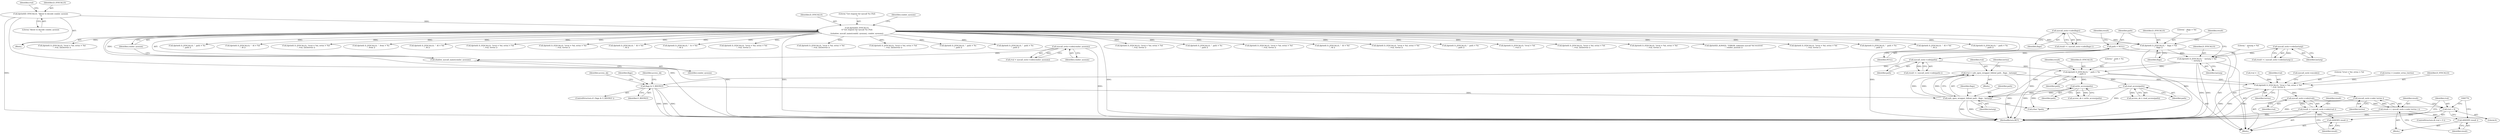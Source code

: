 digraph "0_htcondor_5e5571d1a431eb3c61977b6dd6ec90186ef79867_4@API" {
"1000731" [label="(Call,rval = safe_open_wrapper_follow( path , flags , lastarg))"];
"1000733" [label="(Call,safe_open_wrapper_follow( path , flags , lastarg))"];
"1000723" [label="(Call,write_access(path))"];
"1000698" [label="(Call,dprintf( D_SYSCALLS, \"  path = %s\n\", path ))"];
"1000687" [label="(Call,dprintf( D_SYSCALLS, \"  lastarg = %d\n\", lastarg ))"];
"1000677" [label="(Call,dprintf( D_SYSCALLS, \"  flags = %d\n\", flags ))"];
"1000224" [label="(Call,dprintf(D_SYSCALLS,\n\t\t\"Got request for syscall %s (%d)\n\",\n\t\tshadow_syscall_name(condor_sysnum), condor_sysnum))"];
"1000158" [label="(Call,dprintf(D_SYSCALLS, \"About to decode condor_sysnum\n\"))"];
"1000227" [label="(Call,shadow_syscall_name(condor_sysnum))"];
"1000163" [label="(Call,syscall_sock->code(condor_sysnum))"];
"1000673" [label="(Call,syscall_sock->code(flags))"];
"1000683" [label="(Call,syscall_sock->code(lastarg))"];
"1000696" [label="(Call,syscall_sock->code(path))"];
"1000691" [label="(Call,path = NULL)"];
"1000717" [label="(Call,read_access(path))"];
"1000711" [label="(Call,flags & O_RDONLY)"];
"1000751" [label="(Call,dprintf( D_SYSCALLS, \"\trval = %d, errno = %d\n\", rval, terrno ))"];
"1000759" [label="(Call,syscall_sock->code(rval))"];
"1000757" [label="(Call,result = ( syscall_sock->code(rval) ))"];
"1000761" [label="(Call,ASSERT( result ))"];
"1000764" [label="(Call,rval < 0)"];
"1000770" [label="(Call,syscall_sock->code( terrno ))"];
"1000768" [label="(Call,result = ( syscall_sock->code( terrno ) ))"];
"1000772" [label="(Call,ASSERT( result ))"];
"1000637" [label="(Call,dprintf( D_SYSCALLS, \"\trval = %d, errno = %d\n\", rval, terrno ))"];
"1001470" [label="(Call,dprintf( D_SYSCALLS, \"  path = %s\n\", path ))"];
"1000739" [label="(Call,rval = -1)"];
"1000730" [label="(Block,)"];
"1000227" [label="(Call,shadow_syscall_name(condor_sysnum))"];
"1000765" [label="(Identifier,rval)"];
"1000668" [label="(Block,)"];
"1000673" [label="(Call,syscall_sock->code(flags))"];
"1000701" [label="(Identifier,path)"];
"1001339" [label="(Call,dprintf( D_SYSCALLS, \"\trval = %d, errno = %d\n\", rval, terrno ))"];
"1000767" [label="(Block,)"];
"1000736" [label="(Identifier,lastarg)"];
"1000679" [label="(Literal,\"  flags = %d\n\")"];
"1000793" [label="(Call,dprintf( D_SYSCALLS, \"  fd = %d\n\", fd ))"];
"1000687" [label="(Call,dprintf( D_SYSCALLS, \"  lastarg = %d\n\", lastarg ))"];
"1000770" [label="(Call,syscall_sock->code( terrno ))"];
"1000161" [label="(Call,rval = syscall_sock->code(condor_sysnum))"];
"1000374" [label="(Call,dprintf( D_SYSCALLS, \"\trval = %d, errno = %d\n\", rval, terrno ))"];
"1000107" [label="(Block,)"];
"1000690" [label="(Identifier,lastarg)"];
"1000718" [label="(Identifier,path)"];
"1002289" [label="(Call,dprintf( D_SYSCALLS, \"  path = %s\n\", path ))"];
"1001682" [label="(Call,dprintf( D_SYSCALLS, \"\trval = %d\n\", rval ))"];
"1001623" [label="(Call,dprintf( D_SYSCALLS, \"\trval = %d, errno = %d\n\", rval, (int)terrno ))"];
"1000723" [label="(Call,write_access(path))"];
"1000733" [label="(Call,safe_open_wrapper_follow( path , flags , lastarg))"];
"1000731" [label="(Call,rval = safe_open_wrapper_follow( path , flags , lastarg))"];
"1000751" [label="(Call,dprintf( D_SYSCALLS, \"\trval = %d, errno = %d\n\", rval, terrno ))"];
"1000735" [label="(Identifier,flags)"];
"1000773" [label="(Identifier,result)"];
"1000589" [label="(Call,dprintf( D_SYSCALLS, \"\trval = %d, errno = %d\n\", rval, terrno ))"];
"1000758" [label="(Identifier,result)"];
"1000732" [label="(Identifier,rval)"];
"1000689" [label="(Literal,\"  lastarg = %d\n\")"];
"1002463" [label="(Call,dprintf(D_ALWAYS, \"ERROR: unknown syscall %d received\n\", condor_sysnum ))"];
"1000441" [label="(Call,dprintf( D_SYSCALLS, \"\trval = %d, errno = %d\n\", rval, terrno ))"];
"1000747" [label="(Identifier,terrno)"];
"1000682" [label="(Identifier,result)"];
"1000681" [label="(Call,result = ( syscall_sock->code(lastarg) ))"];
"1000717" [label="(Call,read_access(path))"];
"1000761" [label="(Call,ASSERT( result ))"];
"1000768" [label="(Call,result = ( syscall_sock->code( terrno ) ))"];
"1000691" [label="(Call,path = NULL)"];
"1000711" [label="(Call,flags & O_RDONLY)"];
"1001141" [label="(Call,dprintf( D_SYSCALLS, \"  path = %s\n\", path ))"];
"1000775" [label="(Call,(char *)path)"];
"1000225" [label="(Identifier,D_SYSCALLS)"];
"1000162" [label="(Identifier,rval)"];
"1000699" [label="(Identifier,D_SYSCALLS)"];
"1000680" [label="(Identifier,flags)"];
"1000754" [label="(Identifier,rval)"];
"1000697" [label="(Identifier,path)"];
"1000160" [label="(Literal,\"About to decode condor_sysnum\n\")"];
"1000700" [label="(Literal,\"  path = %s\n\")"];
"1000164" [label="(Identifier,condor_sysnum)"];
"1000756" [label="(Call,syscall_sock->encode())"];
"1000696" [label="(Call,syscall_sock->code(path))"];
"1000755" [label="(Identifier,terrno)"];
"1000692" [label="(Identifier,path)"];
"1000695" [label="(Identifier,result)"];
"1001055" [label="(Call,dprintf( D_SYSCALLS, \"  fd = %d\n\", fd ))"];
"1000710" [label="(ControlStructure,if ( flags & O_RDONLY ))"];
"1002373" [label="(Call,dprintf( D_SYSCALLS, \"  path = %s\n\", path ))"];
"1000694" [label="(Call,result = ( syscall_sock->code(path) ))"];
"1001730" [label="(Call,dprintf( D_SYSCALLS, \"\trval = %d, errno = %d\n\", rval, (int)terrno ))"];
"1000677" [label="(Call,dprintf( D_SYSCALLS, \"  flags = %d\n\", flags ))"];
"1000688" [label="(Identifier,D_SYSCALLS)"];
"1002472" [label="(MethodReturn,RET)"];
"1000753" [label="(Literal,\"\trval = %d, errno = %d\n\")"];
"1000693" [label="(Identifier,NULL)"];
"1000763" [label="(ControlStructure,if( rval < 0 ))"];
"1001380" [label="(Call,dprintf( D_SYSCALLS, \"  path = %s\n\", path ))"];
"1000678" [label="(Identifier,D_SYSCALLS)"];
"1000721" [label="(Call,access_ok = write_access(path))"];
"1000853" [label="(Call,dprintf( D_SYSCALLS, \"  fd = %d\n\", fd ))"];
"1001885" [label="(Call,dprintf( D_SYSCALLS, \"\trval = %d, errno = %d\n\", rval, (int)terrno ))"];
"1000226" [label="(Literal,\"Got request for syscall %s (%d)\n\")"];
"1000746" [label="(Call,terrno = (condor_errno_t)errno)"];
"1001225" [label="(Call,dprintf( D_SYSCALLS, \"  from = %s\n\", from ))"];
"1000159" [label="(Identifier,D_SYSCALLS)"];
"1000955" [label="(Call,dprintf( D_SYSCALLS, \"  fd = %d\n\", fd ))"];
"1000712" [label="(Identifier,flags)"];
"1000674" [label="(Identifier,flags)"];
"1000530" [label="(Call,dprintf( D_SYSCALLS, \"\trval = %d, errno = %d\n\", rval, terrno ))"];
"1000752" [label="(Identifier,D_SYSCALLS)"];
"1000716" [label="(Identifier,access_ok)"];
"1000319" [label="(Call,dprintf( D_SYSCALLS, \"\trval = %d, errno = %d\n\", rval, terrno ))"];
"1000231" [label="(Identifier,condor_sysnum)"];
"1002018" [label="(Call,dprintf( D_SYSCALLS, \"  fd = %d\n\", fd ))"];
"1000715" [label="(Call,access_ok = read_access(path))"];
"1000703" [label="(Identifier,result)"];
"1000158" [label="(Call,dprintf(D_SYSCALLS, \"About to decode condor_sysnum\n\"))"];
"1000683" [label="(Call,syscall_sock->code(lastarg))"];
"1000769" [label="(Identifier,result)"];
"1000713" [label="(Identifier,O_RDONLY)"];
"1001542" [label="(Call,dprintf( D_SYSCALLS, \"  fs = %d\n\", fd ))"];
"1000228" [label="(Identifier,condor_sysnum)"];
"1000671" [label="(Call,result = ( syscall_sock->code(flags) ))"];
"1000698" [label="(Call,dprintf( D_SYSCALLS, \"  path = %s\n\", path ))"];
"1000261" [label="(Call,dprintf( D_SYSCALLS, \"\trval = %d, errno = %d\n\", rval, terrno ))"];
"1000772" [label="(Call,ASSERT( result ))"];
"1000229" [label="(Identifier,condor_sysnum)"];
"1000163" [label="(Call,syscall_sock->code(condor_sysnum))"];
"1000764" [label="(Call,rval < 0)"];
"1001814" [label="(Call,dprintf( D_SYSCALLS, \"\trval = %d, errno = %d\n\", rval, (int)terrno ))"];
"1000224" [label="(Call,dprintf(D_SYSCALLS,\n\t\t\"Got request for syscall %s (%d)\n\",\n\t\tshadow_syscall_name(condor_sysnum), condor_sysnum))"];
"1001961" [label="(Call,dprintf( D_SYSCALLS, \"\trval = %d, errno = %d\n\", rval, (int)terrno ))"];
"1000757" [label="(Call,result = ( syscall_sock->code(rval) ))"];
"1002112" [label="(Call,dprintf( D_SYSCALLS, \"  path = %s\n\", path ))"];
"1000684" [label="(Identifier,lastarg)"];
"1000734" [label="(Identifier,path)"];
"1000724" [label="(Identifier,path)"];
"1000760" [label="(Identifier,rval)"];
"1000766" [label="(Literal,0)"];
"1000759" [label="(Call,syscall_sock->code(rval))"];
"1002215" [label="(Call,dprintf( D_SYSCALLS, \"  path = %s\n\", path ))"];
"1000722" [label="(Identifier,access_ok)"];
"1000762" [label="(Identifier,result)"];
"1000771" [label="(Identifier,terrno)"];
"1000731" -> "1000730"  [label="AST: "];
"1000731" -> "1000733"  [label="CFG: "];
"1000732" -> "1000731"  [label="AST: "];
"1000733" -> "1000731"  [label="AST: "];
"1000747" -> "1000731"  [label="CFG: "];
"1000731" -> "1002472"  [label="DDG: "];
"1000733" -> "1000731"  [label="DDG: "];
"1000733" -> "1000731"  [label="DDG: "];
"1000733" -> "1000731"  [label="DDG: "];
"1000731" -> "1000751"  [label="DDG: "];
"1000733" -> "1000736"  [label="CFG: "];
"1000734" -> "1000733"  [label="AST: "];
"1000735" -> "1000733"  [label="AST: "];
"1000736" -> "1000733"  [label="AST: "];
"1000733" -> "1002472"  [label="DDG: "];
"1000733" -> "1002472"  [label="DDG: "];
"1000723" -> "1000733"  [label="DDG: "];
"1000717" -> "1000733"  [label="DDG: "];
"1000711" -> "1000733"  [label="DDG: "];
"1000687" -> "1000733"  [label="DDG: "];
"1000733" -> "1000775"  [label="DDG: "];
"1000723" -> "1000721"  [label="AST: "];
"1000723" -> "1000724"  [label="CFG: "];
"1000724" -> "1000723"  [label="AST: "];
"1000721" -> "1000723"  [label="CFG: "];
"1000723" -> "1000721"  [label="DDG: "];
"1000698" -> "1000723"  [label="DDG: "];
"1000723" -> "1000775"  [label="DDG: "];
"1000698" -> "1000668"  [label="AST: "];
"1000698" -> "1000701"  [label="CFG: "];
"1000699" -> "1000698"  [label="AST: "];
"1000700" -> "1000698"  [label="AST: "];
"1000701" -> "1000698"  [label="AST: "];
"1000703" -> "1000698"  [label="CFG: "];
"1000698" -> "1002472"  [label="DDG: "];
"1000687" -> "1000698"  [label="DDG: "];
"1000696" -> "1000698"  [label="DDG: "];
"1000698" -> "1000717"  [label="DDG: "];
"1000698" -> "1000751"  [label="DDG: "];
"1000687" -> "1000668"  [label="AST: "];
"1000687" -> "1000690"  [label="CFG: "];
"1000688" -> "1000687"  [label="AST: "];
"1000689" -> "1000687"  [label="AST: "];
"1000690" -> "1000687"  [label="AST: "];
"1000692" -> "1000687"  [label="CFG: "];
"1000687" -> "1002472"  [label="DDG: "];
"1000687" -> "1002472"  [label="DDG: "];
"1000677" -> "1000687"  [label="DDG: "];
"1000683" -> "1000687"  [label="DDG: "];
"1000677" -> "1000668"  [label="AST: "];
"1000677" -> "1000680"  [label="CFG: "];
"1000678" -> "1000677"  [label="AST: "];
"1000679" -> "1000677"  [label="AST: "];
"1000680" -> "1000677"  [label="AST: "];
"1000682" -> "1000677"  [label="CFG: "];
"1000677" -> "1002472"  [label="DDG: "];
"1000224" -> "1000677"  [label="DDG: "];
"1000673" -> "1000677"  [label="DDG: "];
"1000677" -> "1000711"  [label="DDG: "];
"1000224" -> "1000107"  [label="AST: "];
"1000224" -> "1000229"  [label="CFG: "];
"1000225" -> "1000224"  [label="AST: "];
"1000226" -> "1000224"  [label="AST: "];
"1000227" -> "1000224"  [label="AST: "];
"1000229" -> "1000224"  [label="AST: "];
"1000231" -> "1000224"  [label="CFG: "];
"1000224" -> "1002472"  [label="DDG: "];
"1000224" -> "1002472"  [label="DDG: "];
"1000224" -> "1002472"  [label="DDG: "];
"1000224" -> "1002472"  [label="DDG: "];
"1000158" -> "1000224"  [label="DDG: "];
"1000227" -> "1000224"  [label="DDG: "];
"1000224" -> "1000261"  [label="DDG: "];
"1000224" -> "1000319"  [label="DDG: "];
"1000224" -> "1000374"  [label="DDG: "];
"1000224" -> "1000441"  [label="DDG: "];
"1000224" -> "1000530"  [label="DDG: "];
"1000224" -> "1000589"  [label="DDG: "];
"1000224" -> "1000637"  [label="DDG: "];
"1000224" -> "1000793"  [label="DDG: "];
"1000224" -> "1000853"  [label="DDG: "];
"1000224" -> "1000955"  [label="DDG: "];
"1000224" -> "1001055"  [label="DDG: "];
"1000224" -> "1001141"  [label="DDG: "];
"1000224" -> "1001225"  [label="DDG: "];
"1000224" -> "1001339"  [label="DDG: "];
"1000224" -> "1001380"  [label="DDG: "];
"1000224" -> "1001470"  [label="DDG: "];
"1000224" -> "1001542"  [label="DDG: "];
"1000224" -> "1001623"  [label="DDG: "];
"1000224" -> "1001682"  [label="DDG: "];
"1000224" -> "1001730"  [label="DDG: "];
"1000224" -> "1001814"  [label="DDG: "];
"1000224" -> "1001885"  [label="DDG: "];
"1000224" -> "1001961"  [label="DDG: "];
"1000224" -> "1002018"  [label="DDG: "];
"1000224" -> "1002112"  [label="DDG: "];
"1000224" -> "1002215"  [label="DDG: "];
"1000224" -> "1002289"  [label="DDG: "];
"1000224" -> "1002373"  [label="DDG: "];
"1000224" -> "1002463"  [label="DDG: "];
"1000158" -> "1000107"  [label="AST: "];
"1000158" -> "1000160"  [label="CFG: "];
"1000159" -> "1000158"  [label="AST: "];
"1000160" -> "1000158"  [label="AST: "];
"1000162" -> "1000158"  [label="CFG: "];
"1000158" -> "1002472"  [label="DDG: "];
"1000158" -> "1002472"  [label="DDG: "];
"1000227" -> "1000228"  [label="CFG: "];
"1000228" -> "1000227"  [label="AST: "];
"1000229" -> "1000227"  [label="CFG: "];
"1000163" -> "1000227"  [label="DDG: "];
"1000163" -> "1000161"  [label="AST: "];
"1000163" -> "1000164"  [label="CFG: "];
"1000164" -> "1000163"  [label="AST: "];
"1000161" -> "1000163"  [label="CFG: "];
"1000163" -> "1002472"  [label="DDG: "];
"1000163" -> "1000161"  [label="DDG: "];
"1000673" -> "1000671"  [label="AST: "];
"1000673" -> "1000674"  [label="CFG: "];
"1000674" -> "1000673"  [label="AST: "];
"1000671" -> "1000673"  [label="CFG: "];
"1000673" -> "1000671"  [label="DDG: "];
"1000683" -> "1000681"  [label="AST: "];
"1000683" -> "1000684"  [label="CFG: "];
"1000684" -> "1000683"  [label="AST: "];
"1000681" -> "1000683"  [label="CFG: "];
"1000683" -> "1000681"  [label="DDG: "];
"1000696" -> "1000694"  [label="AST: "];
"1000696" -> "1000697"  [label="CFG: "];
"1000697" -> "1000696"  [label="AST: "];
"1000694" -> "1000696"  [label="CFG: "];
"1000696" -> "1000694"  [label="DDG: "];
"1000691" -> "1000696"  [label="DDG: "];
"1000691" -> "1000668"  [label="AST: "];
"1000691" -> "1000693"  [label="CFG: "];
"1000692" -> "1000691"  [label="AST: "];
"1000693" -> "1000691"  [label="AST: "];
"1000695" -> "1000691"  [label="CFG: "];
"1000691" -> "1002472"  [label="DDG: "];
"1000717" -> "1000715"  [label="AST: "];
"1000717" -> "1000718"  [label="CFG: "];
"1000718" -> "1000717"  [label="AST: "];
"1000715" -> "1000717"  [label="CFG: "];
"1000717" -> "1000715"  [label="DDG: "];
"1000717" -> "1000775"  [label="DDG: "];
"1000711" -> "1000710"  [label="AST: "];
"1000711" -> "1000713"  [label="CFG: "];
"1000712" -> "1000711"  [label="AST: "];
"1000713" -> "1000711"  [label="AST: "];
"1000716" -> "1000711"  [label="CFG: "];
"1000722" -> "1000711"  [label="CFG: "];
"1000711" -> "1002472"  [label="DDG: "];
"1000711" -> "1002472"  [label="DDG: "];
"1000711" -> "1002472"  [label="DDG: "];
"1000751" -> "1000668"  [label="AST: "];
"1000751" -> "1000755"  [label="CFG: "];
"1000752" -> "1000751"  [label="AST: "];
"1000753" -> "1000751"  [label="AST: "];
"1000754" -> "1000751"  [label="AST: "];
"1000755" -> "1000751"  [label="AST: "];
"1000756" -> "1000751"  [label="CFG: "];
"1000751" -> "1002472"  [label="DDG: "];
"1000751" -> "1002472"  [label="DDG: "];
"1000751" -> "1002472"  [label="DDG: "];
"1000739" -> "1000751"  [label="DDG: "];
"1000746" -> "1000751"  [label="DDG: "];
"1000751" -> "1000759"  [label="DDG: "];
"1000751" -> "1000770"  [label="DDG: "];
"1000759" -> "1000757"  [label="AST: "];
"1000759" -> "1000760"  [label="CFG: "];
"1000760" -> "1000759"  [label="AST: "];
"1000757" -> "1000759"  [label="CFG: "];
"1000759" -> "1000757"  [label="DDG: "];
"1000759" -> "1000764"  [label="DDG: "];
"1000757" -> "1000668"  [label="AST: "];
"1000758" -> "1000757"  [label="AST: "];
"1000762" -> "1000757"  [label="CFG: "];
"1000757" -> "1002472"  [label="DDG: "];
"1000757" -> "1000761"  [label="DDG: "];
"1000761" -> "1000668"  [label="AST: "];
"1000761" -> "1000762"  [label="CFG: "];
"1000762" -> "1000761"  [label="AST: "];
"1000765" -> "1000761"  [label="CFG: "];
"1000764" -> "1000763"  [label="AST: "];
"1000764" -> "1000766"  [label="CFG: "];
"1000765" -> "1000764"  [label="AST: "];
"1000766" -> "1000764"  [label="AST: "];
"1000769" -> "1000764"  [label="CFG: "];
"1000776" -> "1000764"  [label="CFG: "];
"1000764" -> "1002472"  [label="DDG: "];
"1000764" -> "1002472"  [label="DDG: "];
"1000770" -> "1000768"  [label="AST: "];
"1000770" -> "1000771"  [label="CFG: "];
"1000771" -> "1000770"  [label="AST: "];
"1000768" -> "1000770"  [label="CFG: "];
"1000770" -> "1002472"  [label="DDG: "];
"1000770" -> "1000768"  [label="DDG: "];
"1000768" -> "1000767"  [label="AST: "];
"1000769" -> "1000768"  [label="AST: "];
"1000773" -> "1000768"  [label="CFG: "];
"1000768" -> "1002472"  [label="DDG: "];
"1000768" -> "1000772"  [label="DDG: "];
"1000772" -> "1000767"  [label="AST: "];
"1000772" -> "1000773"  [label="CFG: "];
"1000773" -> "1000772"  [label="AST: "];
"1000776" -> "1000772"  [label="CFG: "];
}
